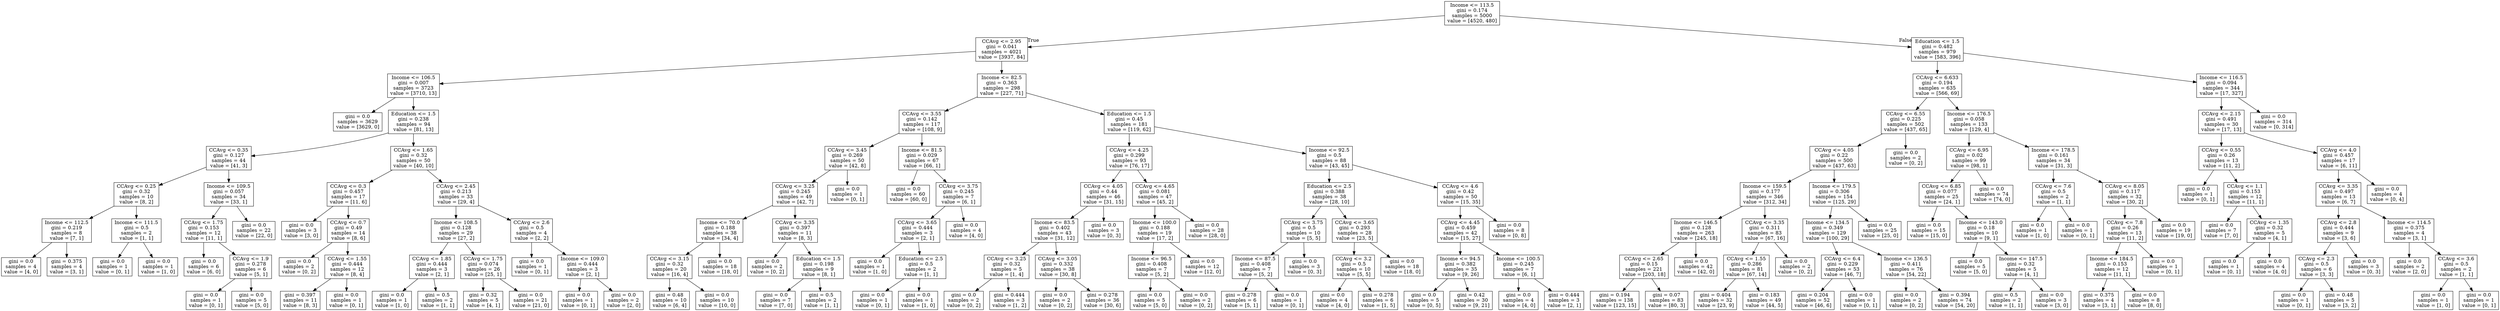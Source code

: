 digraph Tree {
node [shape=box] ;
0 [label="Income <= 113.5\ngini = 0.174\nsamples = 5000\nvalue = [4520, 480]"] ;
1 [label="CCAvg <= 2.95\ngini = 0.041\nsamples = 4021\nvalue = [3937, 84]"] ;
0 -> 1 [labeldistance=2.5, labelangle=45, headlabel="True"] ;
2 [label="Income <= 106.5\ngini = 0.007\nsamples = 3723\nvalue = [3710, 13]"] ;
1 -> 2 ;
3 [label="gini = 0.0\nsamples = 3629\nvalue = [3629, 0]"] ;
2 -> 3 ;
4 [label="Education <= 1.5\ngini = 0.238\nsamples = 94\nvalue = [81, 13]"] ;
2 -> 4 ;
5 [label="CCAvg <= 0.35\ngini = 0.127\nsamples = 44\nvalue = [41, 3]"] ;
4 -> 5 ;
6 [label="CCAvg <= 0.25\ngini = 0.32\nsamples = 10\nvalue = [8, 2]"] ;
5 -> 6 ;
7 [label="Income <= 112.5\ngini = 0.219\nsamples = 8\nvalue = [7, 1]"] ;
6 -> 7 ;
8 [label="gini = 0.0\nsamples = 4\nvalue = [4, 0]"] ;
7 -> 8 ;
9 [label="gini = 0.375\nsamples = 4\nvalue = [3, 1]"] ;
7 -> 9 ;
10 [label="Income <= 111.5\ngini = 0.5\nsamples = 2\nvalue = [1, 1]"] ;
6 -> 10 ;
11 [label="gini = 0.0\nsamples = 1\nvalue = [0, 1]"] ;
10 -> 11 ;
12 [label="gini = 0.0\nsamples = 1\nvalue = [1, 0]"] ;
10 -> 12 ;
13 [label="Income <= 109.5\ngini = 0.057\nsamples = 34\nvalue = [33, 1]"] ;
5 -> 13 ;
14 [label="CCAvg <= 1.75\ngini = 0.153\nsamples = 12\nvalue = [11, 1]"] ;
13 -> 14 ;
15 [label="gini = 0.0\nsamples = 6\nvalue = [6, 0]"] ;
14 -> 15 ;
16 [label="CCAvg <= 1.9\ngini = 0.278\nsamples = 6\nvalue = [5, 1]"] ;
14 -> 16 ;
17 [label="gini = 0.0\nsamples = 1\nvalue = [0, 1]"] ;
16 -> 17 ;
18 [label="gini = 0.0\nsamples = 5\nvalue = [5, 0]"] ;
16 -> 18 ;
19 [label="gini = 0.0\nsamples = 22\nvalue = [22, 0]"] ;
13 -> 19 ;
20 [label="CCAvg <= 1.65\ngini = 0.32\nsamples = 50\nvalue = [40, 10]"] ;
4 -> 20 ;
21 [label="CCAvg <= 0.3\ngini = 0.457\nsamples = 17\nvalue = [11, 6]"] ;
20 -> 21 ;
22 [label="gini = 0.0\nsamples = 3\nvalue = [3, 0]"] ;
21 -> 22 ;
23 [label="CCAvg <= 0.7\ngini = 0.49\nsamples = 14\nvalue = [8, 6]"] ;
21 -> 23 ;
24 [label="gini = 0.0\nsamples = 2\nvalue = [0, 2]"] ;
23 -> 24 ;
25 [label="CCAvg <= 1.55\ngini = 0.444\nsamples = 12\nvalue = [8, 4]"] ;
23 -> 25 ;
26 [label="gini = 0.397\nsamples = 11\nvalue = [8, 3]"] ;
25 -> 26 ;
27 [label="gini = 0.0\nsamples = 1\nvalue = [0, 1]"] ;
25 -> 27 ;
28 [label="CCAvg <= 2.45\ngini = 0.213\nsamples = 33\nvalue = [29, 4]"] ;
20 -> 28 ;
29 [label="Income <= 108.5\ngini = 0.128\nsamples = 29\nvalue = [27, 2]"] ;
28 -> 29 ;
30 [label="CCAvg <= 1.85\ngini = 0.444\nsamples = 3\nvalue = [2, 1]"] ;
29 -> 30 ;
31 [label="gini = 0.0\nsamples = 1\nvalue = [1, 0]"] ;
30 -> 31 ;
32 [label="gini = 0.5\nsamples = 2\nvalue = [1, 1]"] ;
30 -> 32 ;
33 [label="CCAvg <= 1.75\ngini = 0.074\nsamples = 26\nvalue = [25, 1]"] ;
29 -> 33 ;
34 [label="gini = 0.32\nsamples = 5\nvalue = [4, 1]"] ;
33 -> 34 ;
35 [label="gini = 0.0\nsamples = 21\nvalue = [21, 0]"] ;
33 -> 35 ;
36 [label="CCAvg <= 2.6\ngini = 0.5\nsamples = 4\nvalue = [2, 2]"] ;
28 -> 36 ;
37 [label="gini = 0.0\nsamples = 1\nvalue = [0, 1]"] ;
36 -> 37 ;
38 [label="Income <= 109.0\ngini = 0.444\nsamples = 3\nvalue = [2, 1]"] ;
36 -> 38 ;
39 [label="gini = 0.0\nsamples = 1\nvalue = [0, 1]"] ;
38 -> 39 ;
40 [label="gini = 0.0\nsamples = 2\nvalue = [2, 0]"] ;
38 -> 40 ;
41 [label="Income <= 82.5\ngini = 0.363\nsamples = 298\nvalue = [227, 71]"] ;
1 -> 41 ;
42 [label="CCAvg <= 3.55\ngini = 0.142\nsamples = 117\nvalue = [108, 9]"] ;
41 -> 42 ;
43 [label="CCAvg <= 3.45\ngini = 0.269\nsamples = 50\nvalue = [42, 8]"] ;
42 -> 43 ;
44 [label="CCAvg <= 3.25\ngini = 0.245\nsamples = 49\nvalue = [42, 7]"] ;
43 -> 44 ;
45 [label="Income <= 70.0\ngini = 0.188\nsamples = 38\nvalue = [34, 4]"] ;
44 -> 45 ;
46 [label="CCAvg <= 3.15\ngini = 0.32\nsamples = 20\nvalue = [16, 4]"] ;
45 -> 46 ;
47 [label="gini = 0.48\nsamples = 10\nvalue = [6, 4]"] ;
46 -> 47 ;
48 [label="gini = 0.0\nsamples = 10\nvalue = [10, 0]"] ;
46 -> 48 ;
49 [label="gini = 0.0\nsamples = 18\nvalue = [18, 0]"] ;
45 -> 49 ;
50 [label="CCAvg <= 3.35\ngini = 0.397\nsamples = 11\nvalue = [8, 3]"] ;
44 -> 50 ;
51 [label="gini = 0.0\nsamples = 2\nvalue = [0, 2]"] ;
50 -> 51 ;
52 [label="Education <= 1.5\ngini = 0.198\nsamples = 9\nvalue = [8, 1]"] ;
50 -> 52 ;
53 [label="gini = 0.0\nsamples = 7\nvalue = [7, 0]"] ;
52 -> 53 ;
54 [label="gini = 0.5\nsamples = 2\nvalue = [1, 1]"] ;
52 -> 54 ;
55 [label="gini = 0.0\nsamples = 1\nvalue = [0, 1]"] ;
43 -> 55 ;
56 [label="Income <= 81.5\ngini = 0.029\nsamples = 67\nvalue = [66, 1]"] ;
42 -> 56 ;
57 [label="gini = 0.0\nsamples = 60\nvalue = [60, 0]"] ;
56 -> 57 ;
58 [label="CCAvg <= 3.75\ngini = 0.245\nsamples = 7\nvalue = [6, 1]"] ;
56 -> 58 ;
59 [label="CCAvg <= 3.65\ngini = 0.444\nsamples = 3\nvalue = [2, 1]"] ;
58 -> 59 ;
60 [label="gini = 0.0\nsamples = 1\nvalue = [1, 0]"] ;
59 -> 60 ;
61 [label="Education <= 2.5\ngini = 0.5\nsamples = 2\nvalue = [1, 1]"] ;
59 -> 61 ;
62 [label="gini = 0.0\nsamples = 1\nvalue = [0, 1]"] ;
61 -> 62 ;
63 [label="gini = 0.0\nsamples = 1\nvalue = [1, 0]"] ;
61 -> 63 ;
64 [label="gini = 0.0\nsamples = 4\nvalue = [4, 0]"] ;
58 -> 64 ;
65 [label="Education <= 1.5\ngini = 0.45\nsamples = 181\nvalue = [119, 62]"] ;
41 -> 65 ;
66 [label="CCAvg <= 4.25\ngini = 0.299\nsamples = 93\nvalue = [76, 17]"] ;
65 -> 66 ;
67 [label="CCAvg <= 4.05\ngini = 0.44\nsamples = 46\nvalue = [31, 15]"] ;
66 -> 67 ;
68 [label="Income <= 83.5\ngini = 0.402\nsamples = 43\nvalue = [31, 12]"] ;
67 -> 68 ;
69 [label="CCAvg <= 3.25\ngini = 0.32\nsamples = 5\nvalue = [1, 4]"] ;
68 -> 69 ;
70 [label="gini = 0.0\nsamples = 2\nvalue = [0, 2]"] ;
69 -> 70 ;
71 [label="gini = 0.444\nsamples = 3\nvalue = [1, 2]"] ;
69 -> 71 ;
72 [label="CCAvg <= 3.05\ngini = 0.332\nsamples = 38\nvalue = [30, 8]"] ;
68 -> 72 ;
73 [label="gini = 0.0\nsamples = 2\nvalue = [0, 2]"] ;
72 -> 73 ;
74 [label="gini = 0.278\nsamples = 36\nvalue = [30, 6]"] ;
72 -> 74 ;
75 [label="gini = 0.0\nsamples = 3\nvalue = [0, 3]"] ;
67 -> 75 ;
76 [label="CCAvg <= 4.65\ngini = 0.081\nsamples = 47\nvalue = [45, 2]"] ;
66 -> 76 ;
77 [label="Income <= 100.0\ngini = 0.188\nsamples = 19\nvalue = [17, 2]"] ;
76 -> 77 ;
78 [label="Income <= 96.5\ngini = 0.408\nsamples = 7\nvalue = [5, 2]"] ;
77 -> 78 ;
79 [label="gini = 0.0\nsamples = 5\nvalue = [5, 0]"] ;
78 -> 79 ;
80 [label="gini = 0.0\nsamples = 2\nvalue = [0, 2]"] ;
78 -> 80 ;
81 [label="gini = 0.0\nsamples = 12\nvalue = [12, 0]"] ;
77 -> 81 ;
82 [label="gini = 0.0\nsamples = 28\nvalue = [28, 0]"] ;
76 -> 82 ;
83 [label="Income <= 92.5\ngini = 0.5\nsamples = 88\nvalue = [43, 45]"] ;
65 -> 83 ;
84 [label="Education <= 2.5\ngini = 0.388\nsamples = 38\nvalue = [28, 10]"] ;
83 -> 84 ;
85 [label="CCAvg <= 3.75\ngini = 0.5\nsamples = 10\nvalue = [5, 5]"] ;
84 -> 85 ;
86 [label="Income <= 87.5\ngini = 0.408\nsamples = 7\nvalue = [5, 2]"] ;
85 -> 86 ;
87 [label="gini = 0.278\nsamples = 6\nvalue = [5, 1]"] ;
86 -> 87 ;
88 [label="gini = 0.0\nsamples = 1\nvalue = [0, 1]"] ;
86 -> 88 ;
89 [label="gini = 0.0\nsamples = 3\nvalue = [0, 3]"] ;
85 -> 89 ;
90 [label="CCAvg <= 3.65\ngini = 0.293\nsamples = 28\nvalue = [23, 5]"] ;
84 -> 90 ;
91 [label="CCAvg <= 3.2\ngini = 0.5\nsamples = 10\nvalue = [5, 5]"] ;
90 -> 91 ;
92 [label="gini = 0.0\nsamples = 4\nvalue = [4, 0]"] ;
91 -> 92 ;
93 [label="gini = 0.278\nsamples = 6\nvalue = [1, 5]"] ;
91 -> 93 ;
94 [label="gini = 0.0\nsamples = 18\nvalue = [18, 0]"] ;
90 -> 94 ;
95 [label="CCAvg <= 4.6\ngini = 0.42\nsamples = 50\nvalue = [15, 35]"] ;
83 -> 95 ;
96 [label="CCAvg <= 4.45\ngini = 0.459\nsamples = 42\nvalue = [15, 27]"] ;
95 -> 96 ;
97 [label="Income <= 94.5\ngini = 0.382\nsamples = 35\nvalue = [9, 26]"] ;
96 -> 97 ;
98 [label="gini = 0.0\nsamples = 5\nvalue = [0, 5]"] ;
97 -> 98 ;
99 [label="gini = 0.42\nsamples = 30\nvalue = [9, 21]"] ;
97 -> 99 ;
100 [label="Income <= 100.5\ngini = 0.245\nsamples = 7\nvalue = [6, 1]"] ;
96 -> 100 ;
101 [label="gini = 0.0\nsamples = 4\nvalue = [4, 0]"] ;
100 -> 101 ;
102 [label="gini = 0.444\nsamples = 3\nvalue = [2, 1]"] ;
100 -> 102 ;
103 [label="gini = 0.0\nsamples = 8\nvalue = [0, 8]"] ;
95 -> 103 ;
104 [label="Education <= 1.5\ngini = 0.482\nsamples = 979\nvalue = [583, 396]"] ;
0 -> 104 [labeldistance=2.5, labelangle=-45, headlabel="False"] ;
105 [label="CCAvg <= 6.633\ngini = 0.194\nsamples = 635\nvalue = [566, 69]"] ;
104 -> 105 ;
106 [label="CCAvg <= 6.55\ngini = 0.225\nsamples = 502\nvalue = [437, 65]"] ;
105 -> 106 ;
107 [label="CCAvg <= 4.05\ngini = 0.22\nsamples = 500\nvalue = [437, 63]"] ;
106 -> 107 ;
108 [label="Income <= 159.5\ngini = 0.177\nsamples = 346\nvalue = [312, 34]"] ;
107 -> 108 ;
109 [label="Income <= 146.5\ngini = 0.128\nsamples = 263\nvalue = [245, 18]"] ;
108 -> 109 ;
110 [label="CCAvg <= 2.65\ngini = 0.15\nsamples = 221\nvalue = [203, 18]"] ;
109 -> 110 ;
111 [label="gini = 0.194\nsamples = 138\nvalue = [123, 15]"] ;
110 -> 111 ;
112 [label="gini = 0.07\nsamples = 83\nvalue = [80, 3]"] ;
110 -> 112 ;
113 [label="gini = 0.0\nsamples = 42\nvalue = [42, 0]"] ;
109 -> 113 ;
114 [label="CCAvg <= 3.35\ngini = 0.311\nsamples = 83\nvalue = [67, 16]"] ;
108 -> 114 ;
115 [label="CCAvg <= 1.55\ngini = 0.286\nsamples = 81\nvalue = [67, 14]"] ;
114 -> 115 ;
116 [label="gini = 0.404\nsamples = 32\nvalue = [23, 9]"] ;
115 -> 116 ;
117 [label="gini = 0.183\nsamples = 49\nvalue = [44, 5]"] ;
115 -> 117 ;
118 [label="gini = 0.0\nsamples = 2\nvalue = [0, 2]"] ;
114 -> 118 ;
119 [label="Income <= 179.5\ngini = 0.306\nsamples = 154\nvalue = [125, 29]"] ;
107 -> 119 ;
120 [label="Income <= 134.5\ngini = 0.349\nsamples = 129\nvalue = [100, 29]"] ;
119 -> 120 ;
121 [label="CCAvg <= 6.4\ngini = 0.229\nsamples = 53\nvalue = [46, 7]"] ;
120 -> 121 ;
122 [label="gini = 0.204\nsamples = 52\nvalue = [46, 6]"] ;
121 -> 122 ;
123 [label="gini = 0.0\nsamples = 1\nvalue = [0, 1]"] ;
121 -> 123 ;
124 [label="Income <= 136.5\ngini = 0.411\nsamples = 76\nvalue = [54, 22]"] ;
120 -> 124 ;
125 [label="gini = 0.0\nsamples = 2\nvalue = [0, 2]"] ;
124 -> 125 ;
126 [label="gini = 0.394\nsamples = 74\nvalue = [54, 20]"] ;
124 -> 126 ;
127 [label="gini = 0.0\nsamples = 25\nvalue = [25, 0]"] ;
119 -> 127 ;
128 [label="gini = 0.0\nsamples = 2\nvalue = [0, 2]"] ;
106 -> 128 ;
129 [label="Income <= 176.5\ngini = 0.058\nsamples = 133\nvalue = [129, 4]"] ;
105 -> 129 ;
130 [label="CCAvg <= 6.95\ngini = 0.02\nsamples = 99\nvalue = [98, 1]"] ;
129 -> 130 ;
131 [label="CCAvg <= 6.85\ngini = 0.077\nsamples = 25\nvalue = [24, 1]"] ;
130 -> 131 ;
132 [label="gini = 0.0\nsamples = 15\nvalue = [15, 0]"] ;
131 -> 132 ;
133 [label="Income <= 143.0\ngini = 0.18\nsamples = 10\nvalue = [9, 1]"] ;
131 -> 133 ;
134 [label="gini = 0.0\nsamples = 5\nvalue = [5, 0]"] ;
133 -> 134 ;
135 [label="Income <= 147.5\ngini = 0.32\nsamples = 5\nvalue = [4, 1]"] ;
133 -> 135 ;
136 [label="gini = 0.5\nsamples = 2\nvalue = [1, 1]"] ;
135 -> 136 ;
137 [label="gini = 0.0\nsamples = 3\nvalue = [3, 0]"] ;
135 -> 137 ;
138 [label="gini = 0.0\nsamples = 74\nvalue = [74, 0]"] ;
130 -> 138 ;
139 [label="Income <= 178.5\ngini = 0.161\nsamples = 34\nvalue = [31, 3]"] ;
129 -> 139 ;
140 [label="CCAvg <= 7.6\ngini = 0.5\nsamples = 2\nvalue = [1, 1]"] ;
139 -> 140 ;
141 [label="gini = 0.0\nsamples = 1\nvalue = [1, 0]"] ;
140 -> 141 ;
142 [label="gini = 0.0\nsamples = 1\nvalue = [0, 1]"] ;
140 -> 142 ;
143 [label="CCAvg <= 8.05\ngini = 0.117\nsamples = 32\nvalue = [30, 2]"] ;
139 -> 143 ;
144 [label="CCAvg <= 7.8\ngini = 0.26\nsamples = 13\nvalue = [11, 2]"] ;
143 -> 144 ;
145 [label="Income <= 184.5\ngini = 0.153\nsamples = 12\nvalue = [11, 1]"] ;
144 -> 145 ;
146 [label="gini = 0.375\nsamples = 4\nvalue = [3, 1]"] ;
145 -> 146 ;
147 [label="gini = 0.0\nsamples = 8\nvalue = [8, 0]"] ;
145 -> 147 ;
148 [label="gini = 0.0\nsamples = 1\nvalue = [0, 1]"] ;
144 -> 148 ;
149 [label="gini = 0.0\nsamples = 19\nvalue = [19, 0]"] ;
143 -> 149 ;
150 [label="Income <= 116.5\ngini = 0.094\nsamples = 344\nvalue = [17, 327]"] ;
104 -> 150 ;
151 [label="CCAvg <= 2.15\ngini = 0.491\nsamples = 30\nvalue = [17, 13]"] ;
150 -> 151 ;
152 [label="CCAvg <= 0.55\ngini = 0.26\nsamples = 13\nvalue = [11, 2]"] ;
151 -> 152 ;
153 [label="gini = 0.0\nsamples = 1\nvalue = [0, 1]"] ;
152 -> 153 ;
154 [label="CCAvg <= 1.1\ngini = 0.153\nsamples = 12\nvalue = [11, 1]"] ;
152 -> 154 ;
155 [label="gini = 0.0\nsamples = 7\nvalue = [7, 0]"] ;
154 -> 155 ;
156 [label="CCAvg <= 1.35\ngini = 0.32\nsamples = 5\nvalue = [4, 1]"] ;
154 -> 156 ;
157 [label="gini = 0.0\nsamples = 1\nvalue = [0, 1]"] ;
156 -> 157 ;
158 [label="gini = 0.0\nsamples = 4\nvalue = [4, 0]"] ;
156 -> 158 ;
159 [label="CCAvg <= 4.0\ngini = 0.457\nsamples = 17\nvalue = [6, 11]"] ;
151 -> 159 ;
160 [label="CCAvg <= 3.35\ngini = 0.497\nsamples = 13\nvalue = [6, 7]"] ;
159 -> 160 ;
161 [label="CCAvg <= 2.8\ngini = 0.444\nsamples = 9\nvalue = [3, 6]"] ;
160 -> 161 ;
162 [label="CCAvg <= 2.3\ngini = 0.5\nsamples = 6\nvalue = [3, 3]"] ;
161 -> 162 ;
163 [label="gini = 0.0\nsamples = 1\nvalue = [0, 1]"] ;
162 -> 163 ;
164 [label="gini = 0.48\nsamples = 5\nvalue = [3, 2]"] ;
162 -> 164 ;
165 [label="gini = 0.0\nsamples = 3\nvalue = [0, 3]"] ;
161 -> 165 ;
166 [label="Income <= 114.5\ngini = 0.375\nsamples = 4\nvalue = [3, 1]"] ;
160 -> 166 ;
167 [label="gini = 0.0\nsamples = 2\nvalue = [2, 0]"] ;
166 -> 167 ;
168 [label="CCAvg <= 3.6\ngini = 0.5\nsamples = 2\nvalue = [1, 1]"] ;
166 -> 168 ;
169 [label="gini = 0.0\nsamples = 1\nvalue = [1, 0]"] ;
168 -> 169 ;
170 [label="gini = 0.0\nsamples = 1\nvalue = [0, 1]"] ;
168 -> 170 ;
171 [label="gini = 0.0\nsamples = 4\nvalue = [0, 4]"] ;
159 -> 171 ;
172 [label="gini = 0.0\nsamples = 314\nvalue = [0, 314]"] ;
150 -> 172 ;
}